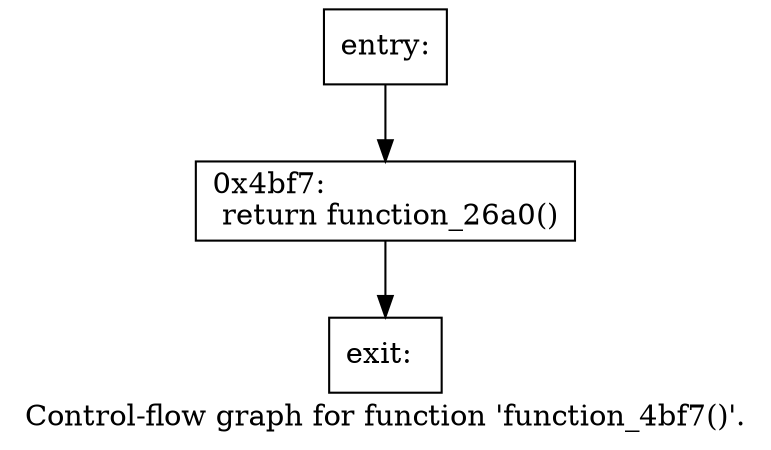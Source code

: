 digraph "Control-flow graph for function 'function_4bf7()'." {
  label="Control-flow graph for function 'function_4bf7()'.";
  node [shape=record];

  Node0771F460 [label="{entry:\l}"];
  Node0771F460 -> Node0771F6E8;
  Node0771F6E8 [label="{0x4bf7:\l  return function_26a0()\l}"];
  Node0771F6E8 -> Node0771F4A8;
  Node0771F4A8 [label="{exit:\l}"];

}
